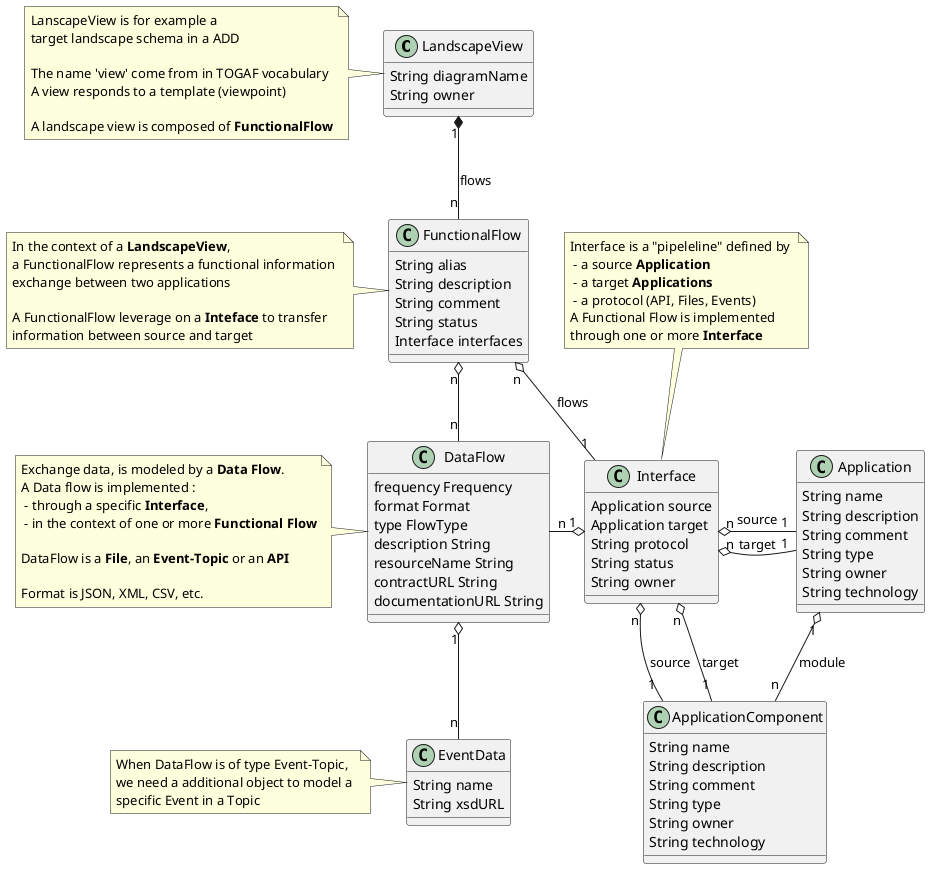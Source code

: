 @startuml
LandscapeView "1" *-down- "n" FunctionalFlow : flows
FunctionalFlow "n" o-down- "1" Interface : flows
'FunctionalFlow "1" o-- "n" DataFlow
DataFlow "n" -right-o "1" Interface
DataFlow "n" -up-o "n" FunctionalFlow




Interface "n" o-right- "1" Application : source
Interface "n" o-right- "1" Application : target
Interface "n" o-- "1" ApplicationComponent : source
Interface "n" o-- "1" ApplicationComponent : target

Application "1" o-- "n" ApplicationComponent : module

DataFlow "1" o-- "n" EventData




Class LandscapeView {
   String diagramName 
   String owner
}
note left of LandscapeView
  LanscapeView is for example a 
  target landscape schema in a ADD
  
  The name 'view' come from in TOGAF vocabulary
  A view responds to a template (viewpoint)

  A landscape view is composed of <b>FunctionalFlow</b>
end note 

Class FunctionalFlow {
   String alias
   String description
   String comment
   String status
	Interface interfaces
}
note left of FunctionalFlow
  In the context of a <b>LandscapeView</b>,
  a FunctionalFlow represents a functional information 
  exchange between two applications
  
  A FunctionalFlow leverage on a <b>Inteface</b> to transfer
  information between source and target
end note 

Class Interface {
   Application source
   Application target
   String protocol
   String status
   String owner
}
note top of Interface
   Interface is a "pipeleline" defined by 
    - a source <b>Application</b>
    - a target <b>Applications</b>
    - a protocol (API, Files, Events)
   A Functional Flow is implemented 
   through one or more <b>Interface</b>
end note


Class Application {
   String name
   String description
   String comment
   String type
   String owner
   String technology
}

Class ApplicationComponent {
   String name
   String description
   String comment
   String type
   String owner
   String technology
}


Class DataFlow {
    frequency Frequency
    format Format
    type FlowType
    description String
    resourceName String
    contractURL String
    documentationURL String
}


note left of DataFlow
  Exchange data, is modeled by a <b>Data Flow</b>.
  A Data flow is implemented :
   - through a specific <b>Interface</b>, 
   - in the context of one or more <b>Functional Flow</b>
  
  DataFlow is a <b>File</b>, an <b>Event-Topic</b> or an <b>API</b>

  Format is JSON, XML, CSV, etc.
end note 


Class EventData {
   String name
   String xsdURL
}

note left of EventData
   When DataFlow is of type Event-Topic, 
   we need a additional object to model a 
   specific Event in a Topic
end note
@enduml